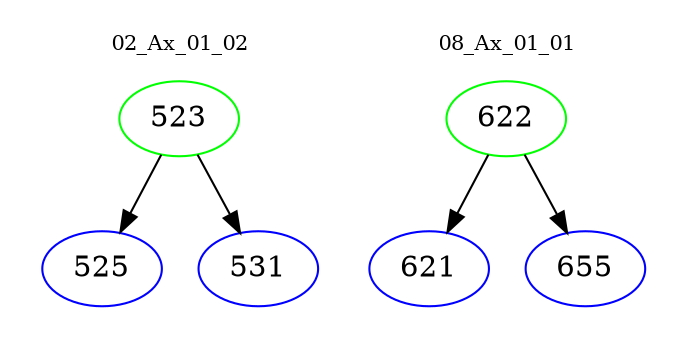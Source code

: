 digraph{
subgraph cluster_0 {
color = white
label = "02_Ax_01_02";
fontsize=10;
T0_523 [label="523", color="green"]
T0_523 -> T0_525 [color="black"]
T0_525 [label="525", color="blue"]
T0_523 -> T0_531 [color="black"]
T0_531 [label="531", color="blue"]
}
subgraph cluster_1 {
color = white
label = "08_Ax_01_01";
fontsize=10;
T1_622 [label="622", color="green"]
T1_622 -> T1_621 [color="black"]
T1_621 [label="621", color="blue"]
T1_622 -> T1_655 [color="black"]
T1_655 [label="655", color="blue"]
}
}
